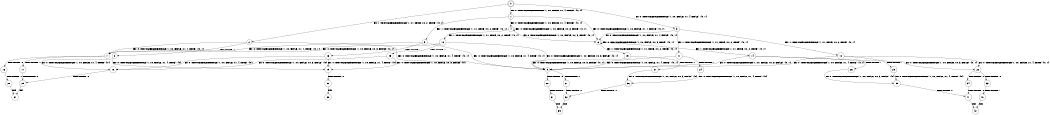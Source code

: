 digraph BCG {
size = "7, 10.5";
center = TRUE;
node [shape = circle];
0 [peripheries = 2];
0 -> 1 [label = "EX !0 !ATOMIC_EXCH_BRANCH (1, +0, FALSE, +1, 4, FALSE) !{0, 1}"];
0 -> 2 [label = "EX !1 !ATOMIC_EXCH_BRANCH (1, +1, TRUE, +0, 2, TRUE) !{0, 1}"];
0 -> 3 [label = "EX !0 !ATOMIC_EXCH_BRANCH (1, +0, FALSE, +1, 4, FALSE) !{0, 1}"];
1 -> 4 [label = "EX !0 !ATOMIC_EXCH_BRANCH (1, +0, FALSE, +1, 4, FALSE) !{0, 1}"];
1 -> 5 [label = "EX !1 !ATOMIC_EXCH_BRANCH (1, +1, TRUE, +0, 2, TRUE) !{0, 1}"];
1 -> 6 [label = "EX !0 !ATOMIC_EXCH_BRANCH (1, +0, FALSE, +1, 4, FALSE) !{0, 1}"];
2 -> 7 [label = "EX !0 !ATOMIC_EXCH_BRANCH (1, +0, FALSE, +1, 4, TRUE) !{0, 1}"];
2 -> 8 [label = "TERMINATE !1"];
2 -> 9 [label = "EX !0 !ATOMIC_EXCH_BRANCH (1, +0, FALSE, +1, 4, TRUE) !{0, 1}"];
3 -> 10 [label = "EX !1 !ATOMIC_EXCH_BRANCH (1, +1, TRUE, +0, 2, TRUE) !{0, 1}"];
3 -> 6 [label = "EX !0 !ATOMIC_EXCH_BRANCH (1, +0, FALSE, +1, 4, FALSE) !{0, 1}"];
3 -> 11 [label = "EX !1 !ATOMIC_EXCH_BRANCH (1, +1, TRUE, +0, 2, TRUE) !{0, 1}"];
4 -> 4 [label = "EX !0 !ATOMIC_EXCH_BRANCH (1, +0, FALSE, +0, 3, TRUE) !{0, 1}"];
4 -> 12 [label = "EX !1 !ATOMIC_EXCH_BRANCH (1, +1, TRUE, +0, 2, TRUE) !{0, 1}"];
4 -> 6 [label = "EX !0 !ATOMIC_EXCH_BRANCH (1, +0, FALSE, +0, 3, TRUE) !{0, 1}"];
5 -> 7 [label = "EX !0 !ATOMIC_EXCH_BRANCH (1, +0, FALSE, +1, 4, TRUE) !{0, 1}"];
5 -> 13 [label = "TERMINATE !1"];
5 -> 9 [label = "EX !0 !ATOMIC_EXCH_BRANCH (1, +0, FALSE, +1, 4, TRUE) !{0, 1}"];
6 -> 14 [label = "EX !1 !ATOMIC_EXCH_BRANCH (1, +1, TRUE, +0, 2, TRUE) !{0, 1}"];
6 -> 6 [label = "EX !0 !ATOMIC_EXCH_BRANCH (1, +0, FALSE, +0, 3, TRUE) !{0, 1}"];
6 -> 15 [label = "EX !1 !ATOMIC_EXCH_BRANCH (1, +1, TRUE, +0, 2, TRUE) !{0, 1}"];
7 -> 16 [label = "TERMINATE !0"];
7 -> 17 [label = "TERMINATE !1"];
8 -> 18 [label = "EX !0 !ATOMIC_EXCH_BRANCH (1, +0, FALSE, +1, 4, TRUE) !{0}"];
8 -> 19 [label = "EX !0 !ATOMIC_EXCH_BRANCH (1, +0, FALSE, +1, 4, TRUE) !{0}"];
9 -> 20 [label = "TERMINATE !0"];
9 -> 21 [label = "TERMINATE !1"];
10 -> 22 [label = "EX !0 !ATOMIC_EXCH_BRANCH (1, +0, FALSE, +1, 4, TRUE) !{0, 1}"];
10 -> 23 [label = "TERMINATE !1"];
10 -> 9 [label = "EX !0 !ATOMIC_EXCH_BRANCH (1, +0, FALSE, +1, 4, TRUE) !{0, 1}"];
11 -> 9 [label = "EX !0 !ATOMIC_EXCH_BRANCH (1, +0, FALSE, +1, 4, TRUE) !{0, 1}"];
11 -> 24 [label = "TERMINATE !1"];
12 -> 7 [label = "EX !0 !ATOMIC_EXCH_BRANCH (1, +0, FALSE, +0, 3, FALSE) !{0, 1}"];
12 -> 25 [label = "TERMINATE !1"];
12 -> 9 [label = "EX !0 !ATOMIC_EXCH_BRANCH (1, +0, FALSE, +0, 3, FALSE) !{0, 1}"];
13 -> 18 [label = "EX !0 !ATOMIC_EXCH_BRANCH (1, +0, FALSE, +1, 4, TRUE) !{0}"];
13 -> 19 [label = "EX !0 !ATOMIC_EXCH_BRANCH (1, +0, FALSE, +1, 4, TRUE) !{0}"];
14 -> 22 [label = "EX !0 !ATOMIC_EXCH_BRANCH (1, +0, FALSE, +0, 3, FALSE) !{0, 1}"];
14 -> 26 [label = "TERMINATE !1"];
14 -> 9 [label = "EX !0 !ATOMIC_EXCH_BRANCH (1, +0, FALSE, +0, 3, FALSE) !{0, 1}"];
15 -> 9 [label = "EX !0 !ATOMIC_EXCH_BRANCH (1, +0, FALSE, +0, 3, FALSE) !{0, 1}"];
15 -> 27 [label = "TERMINATE !1"];
16 -> 28 [label = "TERMINATE !1"];
17 -> 29 [label = "TERMINATE !0"];
18 -> 29 [label = "TERMINATE !0"];
19 -> 30 [label = "TERMINATE !0"];
20 -> 31 [label = "TERMINATE !1"];
21 -> 32 [label = "TERMINATE !0"];
22 -> 33 [label = "TERMINATE !0"];
22 -> 34 [label = "TERMINATE !1"];
23 -> 35 [label = "EX !0 !ATOMIC_EXCH_BRANCH (1, +0, FALSE, +1, 4, TRUE) !{0}"];
24 -> 36 [label = "EX !0 !ATOMIC_EXCH_BRANCH (1, +0, FALSE, +1, 4, TRUE) !{0}"];
25 -> 18 [label = "EX !0 !ATOMIC_EXCH_BRANCH (1, +0, FALSE, +0, 3, FALSE) !{0}"];
25 -> 19 [label = "EX !0 !ATOMIC_EXCH_BRANCH (1, +0, FALSE, +0, 3, FALSE) !{0}"];
26 -> 35 [label = "EX !0 !ATOMIC_EXCH_BRANCH (1, +0, FALSE, +0, 3, FALSE) !{0}"];
27 -> 36 [label = "EX !0 !ATOMIC_EXCH_BRANCH (1, +0, FALSE, +0, 3, FALSE) !{0}"];
28 -> 37 [label = "exit"];
29 -> 37 [label = "exit"];
30 -> 38 [label = "exit"];
31 -> 39 [label = "exit"];
32 -> 39 [label = "exit"];
33 -> 40 [label = "TERMINATE !1"];
34 -> 41 [label = "TERMINATE !0"];
35 -> 41 [label = "TERMINATE !0"];
36 -> 32 [label = "TERMINATE !0"];
40 -> 42 [label = "exit"];
41 -> 42 [label = "exit"];
}
